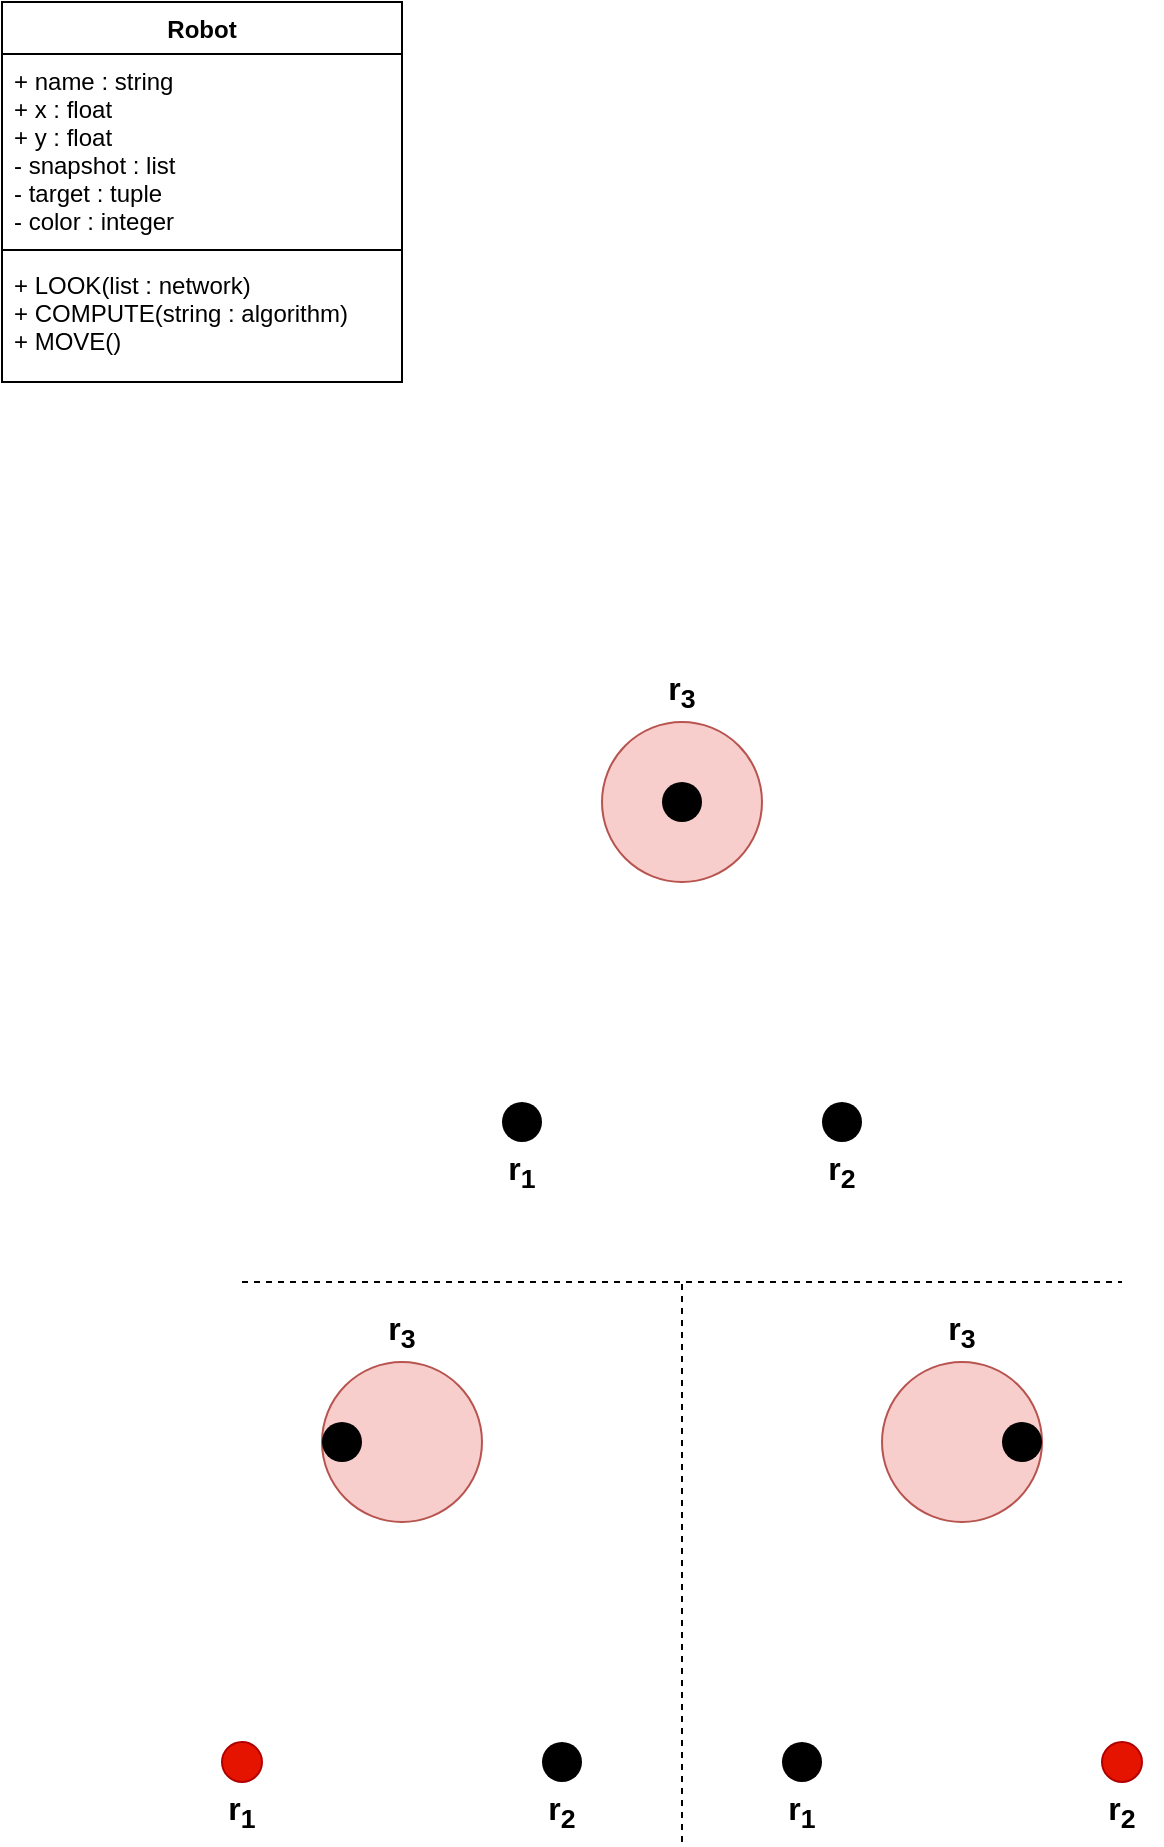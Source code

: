 <mxfile version="13.7.9" type="github">
  <diagram id="PBd7I97_iz6SL33BSWpR" name="Page-1">
    <mxGraphModel dx="1422" dy="685" grid="1" gridSize="10" guides="1" tooltips="1" connect="1" arrows="1" fold="1" page="1" pageScale="1" pageWidth="827" pageHeight="1169" math="0" shadow="0">
      <root>
        <mxCell id="0" />
        <mxCell id="1" parent="0" />
        <mxCell id="J5hD7kxmrD2mWsTnJBY3-1" value="Robot" style="swimlane;fontStyle=1;align=center;verticalAlign=top;childLayout=stackLayout;horizontal=1;startSize=26;horizontalStack=0;resizeParent=1;resizeParentMax=0;resizeLast=0;collapsible=1;marginBottom=0;" parent="1" vertex="1">
          <mxGeometry x="120" y="40" width="200" height="190" as="geometry">
            <mxRectangle x="120" y="40" width="60" height="26" as="alternateBounds" />
          </mxGeometry>
        </mxCell>
        <mxCell id="J5hD7kxmrD2mWsTnJBY3-2" value="+ name : string&#xa;+ x : float&#xa;+ y : float&#xa;- snapshot : list&#xa;- target : tuple&#xa;- color : integer&#xa;&#xa;" style="text;strokeColor=none;fillColor=none;align=left;verticalAlign=top;spacingLeft=4;spacingRight=4;overflow=hidden;rotatable=0;points=[[0,0.5],[1,0.5]];portConstraint=eastwest;" parent="J5hD7kxmrD2mWsTnJBY3-1" vertex="1">
          <mxGeometry y="26" width="200" height="94" as="geometry" />
        </mxCell>
        <mxCell id="J5hD7kxmrD2mWsTnJBY3-3" value="" style="line;strokeWidth=1;fillColor=none;align=left;verticalAlign=middle;spacingTop=-1;spacingLeft=3;spacingRight=3;rotatable=0;labelPosition=right;points=[];portConstraint=eastwest;" parent="J5hD7kxmrD2mWsTnJBY3-1" vertex="1">
          <mxGeometry y="120" width="200" height="8" as="geometry" />
        </mxCell>
        <mxCell id="J5hD7kxmrD2mWsTnJBY3-4" value="+ LOOK(list : network)&#xa;+ COMPUTE(string : algorithm)&#xa;+ MOVE()&#xa;" style="text;strokeColor=none;fillColor=none;align=left;verticalAlign=top;spacingLeft=4;spacingRight=4;overflow=hidden;rotatable=0;points=[[0,0.5],[1,0.5]];portConstraint=eastwest;" parent="J5hD7kxmrD2mWsTnJBY3-1" vertex="1">
          <mxGeometry y="128" width="200" height="62" as="geometry" />
        </mxCell>
        <mxCell id="J5hD7kxmrD2mWsTnJBY3-33" value="" style="ellipse;whiteSpace=wrap;html=1;aspect=fixed;fillColor=#F8CECC;strokeColor=#b85450;gradientColor=none;" parent="1" vertex="1">
          <mxGeometry x="280" y="720" width="80" height="80" as="geometry" />
        </mxCell>
        <mxCell id="J5hD7kxmrD2mWsTnJBY3-34" value="" style="ellipse;whiteSpace=wrap;html=1;aspect=fixed;fillColor=#e51400;strokeColor=#B20000;fontColor=#ffffff;" parent="1" vertex="1">
          <mxGeometry x="230" y="910" width="20" height="20" as="geometry" />
        </mxCell>
        <mxCell id="J5hD7kxmrD2mWsTnJBY3-35" value="" style="ellipse;whiteSpace=wrap;html=1;aspect=fixed;fillColor=#000000;strokeColor=none;fontColor=#ffffff;" parent="1" vertex="1">
          <mxGeometry x="390" y="910" width="20" height="20" as="geometry" />
        </mxCell>
        <mxCell id="J5hD7kxmrD2mWsTnJBY3-36" value="" style="ellipse;whiteSpace=wrap;html=1;aspect=fixed;fillColor=#000000;strokeColor=none;fontColor=#ffffff;" parent="1" vertex="1">
          <mxGeometry x="280" y="750" width="20" height="20" as="geometry" />
        </mxCell>
        <mxCell id="J5hD7kxmrD2mWsTnJBY3-42" value="" style="ellipse;whiteSpace=wrap;html=1;aspect=fixed;fillColor=#F8CECC;strokeColor=#b85450;gradientColor=none;flipH=0;" parent="1" vertex="1">
          <mxGeometry x="560" y="720" width="80" height="80" as="geometry" />
        </mxCell>
        <mxCell id="J5hD7kxmrD2mWsTnJBY3-43" value="" style="ellipse;whiteSpace=wrap;html=1;aspect=fixed;fillColor=#000000;strokeColor=none;fontColor=#ffffff;flipH=0;" parent="1" vertex="1">
          <mxGeometry x="510" y="910" width="20" height="20" as="geometry" />
        </mxCell>
        <mxCell id="J5hD7kxmrD2mWsTnJBY3-44" value="" style="ellipse;whiteSpace=wrap;html=1;aspect=fixed;fillColor=#e51400;strokeColor=#B20000;fontColor=#ffffff;flipH=0;" parent="1" vertex="1">
          <mxGeometry x="670" y="910" width="20" height="20" as="geometry" />
        </mxCell>
        <mxCell id="J5hD7kxmrD2mWsTnJBY3-45" value="" style="ellipse;whiteSpace=wrap;html=1;aspect=fixed;fillColor=#000000;strokeColor=none;fontColor=#ffffff;flipH=0;" parent="1" vertex="1">
          <mxGeometry x="620" y="750" width="20" height="20" as="geometry" />
        </mxCell>
        <mxCell id="J5hD7kxmrD2mWsTnJBY3-50" value="&lt;font style=&quot;font-size: 16px&quot;&gt;&lt;b&gt;r&lt;sub&gt;1&lt;/sub&gt;&lt;/b&gt;&lt;/font&gt;" style="text;html=1;strokeColor=none;fillColor=none;align=center;verticalAlign=middle;whiteSpace=wrap;rounded=0;" parent="1" vertex="1">
          <mxGeometry x="220" y="930" width="40" height="30" as="geometry" />
        </mxCell>
        <mxCell id="J5hD7kxmrD2mWsTnJBY3-51" value="&lt;font style=&quot;font-size: 16px&quot;&gt;&lt;b&gt;r&lt;sub&gt;2&lt;/sub&gt;&lt;/b&gt;&lt;/font&gt;" style="text;html=1;strokeColor=none;fillColor=none;align=center;verticalAlign=middle;whiteSpace=wrap;rounded=0;" parent="1" vertex="1">
          <mxGeometry x="380" y="930" width="40" height="30" as="geometry" />
        </mxCell>
        <mxCell id="J5hD7kxmrD2mWsTnJBY3-52" value="&lt;font style=&quot;font-size: 16px&quot;&gt;&lt;b&gt;r&lt;sub&gt;3&lt;/sub&gt;&lt;/b&gt;&lt;/font&gt;" style="text;html=1;strokeColor=none;fillColor=none;align=center;verticalAlign=middle;whiteSpace=wrap;rounded=0;" parent="1" vertex="1">
          <mxGeometry x="300" y="690" width="40" height="30" as="geometry" />
        </mxCell>
        <mxCell id="J5hD7kxmrD2mWsTnJBY3-53" value="&lt;font style=&quot;font-size: 16px&quot;&gt;&lt;b&gt;r&lt;sub&gt;1&lt;/sub&gt;&lt;/b&gt;&lt;/font&gt;" style="text;html=1;strokeColor=none;fillColor=none;align=center;verticalAlign=middle;whiteSpace=wrap;rounded=0;" parent="1" vertex="1">
          <mxGeometry x="500" y="930" width="40" height="30" as="geometry" />
        </mxCell>
        <mxCell id="J5hD7kxmrD2mWsTnJBY3-54" value="&lt;font style=&quot;font-size: 16px&quot;&gt;&lt;b&gt;r&lt;sub&gt;2&lt;/sub&gt;&lt;/b&gt;&lt;/font&gt;" style="text;html=1;strokeColor=none;fillColor=none;align=center;verticalAlign=middle;whiteSpace=wrap;rounded=0;" parent="1" vertex="1">
          <mxGeometry x="660" y="930" width="40" height="30" as="geometry" />
        </mxCell>
        <mxCell id="J5hD7kxmrD2mWsTnJBY3-55" value="&lt;font style=&quot;font-size: 16px&quot;&gt;&lt;b&gt;r&lt;sub&gt;3&lt;/sub&gt;&lt;/b&gt;&lt;/font&gt;" style="text;html=1;strokeColor=none;fillColor=none;align=center;verticalAlign=middle;whiteSpace=wrap;rounded=0;" parent="1" vertex="1">
          <mxGeometry x="580" y="690" width="40" height="30" as="geometry" />
        </mxCell>
        <mxCell id="J5hD7kxmrD2mWsTnJBY3-56" value="" style="group" parent="1" vertex="1" connectable="0">
          <mxGeometry x="360" y="370" width="200" height="270" as="geometry" />
        </mxCell>
        <mxCell id="J5hD7kxmrD2mWsTnJBY3-32" value="" style="ellipse;whiteSpace=wrap;html=1;aspect=fixed;fillColor=#F8CECC;strokeColor=#b85450;gradientColor=none;" parent="J5hD7kxmrD2mWsTnJBY3-56" vertex="1">
          <mxGeometry x="60" y="30" width="80" height="80" as="geometry" />
        </mxCell>
        <mxCell id="J5hD7kxmrD2mWsTnJBY3-29" value="" style="ellipse;whiteSpace=wrap;html=1;aspect=fixed;fillColor=#000000;strokeColor=none;fontColor=#ffffff;" parent="J5hD7kxmrD2mWsTnJBY3-56" vertex="1">
          <mxGeometry x="10" y="220" width="20" height="20" as="geometry" />
        </mxCell>
        <mxCell id="J5hD7kxmrD2mWsTnJBY3-30" value="" style="ellipse;whiteSpace=wrap;html=1;aspect=fixed;fillColor=#000000;strokeColor=none;fontColor=#ffffff;" parent="J5hD7kxmrD2mWsTnJBY3-56" vertex="1">
          <mxGeometry x="170" y="220" width="20" height="20" as="geometry" />
        </mxCell>
        <mxCell id="J5hD7kxmrD2mWsTnJBY3-31" value="" style="ellipse;whiteSpace=wrap;html=1;aspect=fixed;fillColor=#000000;strokeColor=none;fontColor=#ffffff;" parent="J5hD7kxmrD2mWsTnJBY3-56" vertex="1">
          <mxGeometry x="90" y="60" width="20" height="20" as="geometry" />
        </mxCell>
        <mxCell id="J5hD7kxmrD2mWsTnJBY3-47" value="&lt;font style=&quot;font-size: 16px&quot;&gt;&lt;b&gt;r&lt;sub&gt;1&lt;/sub&gt;&lt;/b&gt;&lt;/font&gt;" style="text;html=1;strokeColor=none;fillColor=none;align=center;verticalAlign=middle;whiteSpace=wrap;rounded=0;" parent="J5hD7kxmrD2mWsTnJBY3-56" vertex="1">
          <mxGeometry y="240" width="40" height="30" as="geometry" />
        </mxCell>
        <mxCell id="J5hD7kxmrD2mWsTnJBY3-48" value="&lt;font style=&quot;font-size: 16px&quot;&gt;&lt;b&gt;r&lt;sub&gt;2&lt;/sub&gt;&lt;/b&gt;&lt;/font&gt;" style="text;html=1;strokeColor=none;fillColor=none;align=center;verticalAlign=middle;whiteSpace=wrap;rounded=0;" parent="J5hD7kxmrD2mWsTnJBY3-56" vertex="1">
          <mxGeometry x="160" y="240" width="40" height="30" as="geometry" />
        </mxCell>
        <mxCell id="J5hD7kxmrD2mWsTnJBY3-49" value="&lt;font style=&quot;font-size: 16px&quot;&gt;&lt;b&gt;r&lt;sub&gt;3&lt;/sub&gt;&lt;/b&gt;&lt;/font&gt;" style="text;html=1;strokeColor=none;fillColor=none;align=center;verticalAlign=middle;whiteSpace=wrap;rounded=0;" parent="J5hD7kxmrD2mWsTnJBY3-56" vertex="1">
          <mxGeometry x="80" width="40" height="30" as="geometry" />
        </mxCell>
        <mxCell id="J5hD7kxmrD2mWsTnJBY3-57" value="" style="endArrow=none;dashed=1;html=1;" parent="1" edge="1">
          <mxGeometry width="50" height="50" relative="1" as="geometry">
            <mxPoint x="240" y="680" as="sourcePoint" />
            <mxPoint x="680" y="680" as="targetPoint" />
          </mxGeometry>
        </mxCell>
        <mxCell id="J5hD7kxmrD2mWsTnJBY3-58" value="" style="endArrow=none;dashed=1;html=1;" parent="1" edge="1">
          <mxGeometry width="50" height="50" relative="1" as="geometry">
            <mxPoint x="460" y="960" as="sourcePoint" />
            <mxPoint x="460" y="680" as="targetPoint" />
          </mxGeometry>
        </mxCell>
      </root>
    </mxGraphModel>
  </diagram>
</mxfile>
